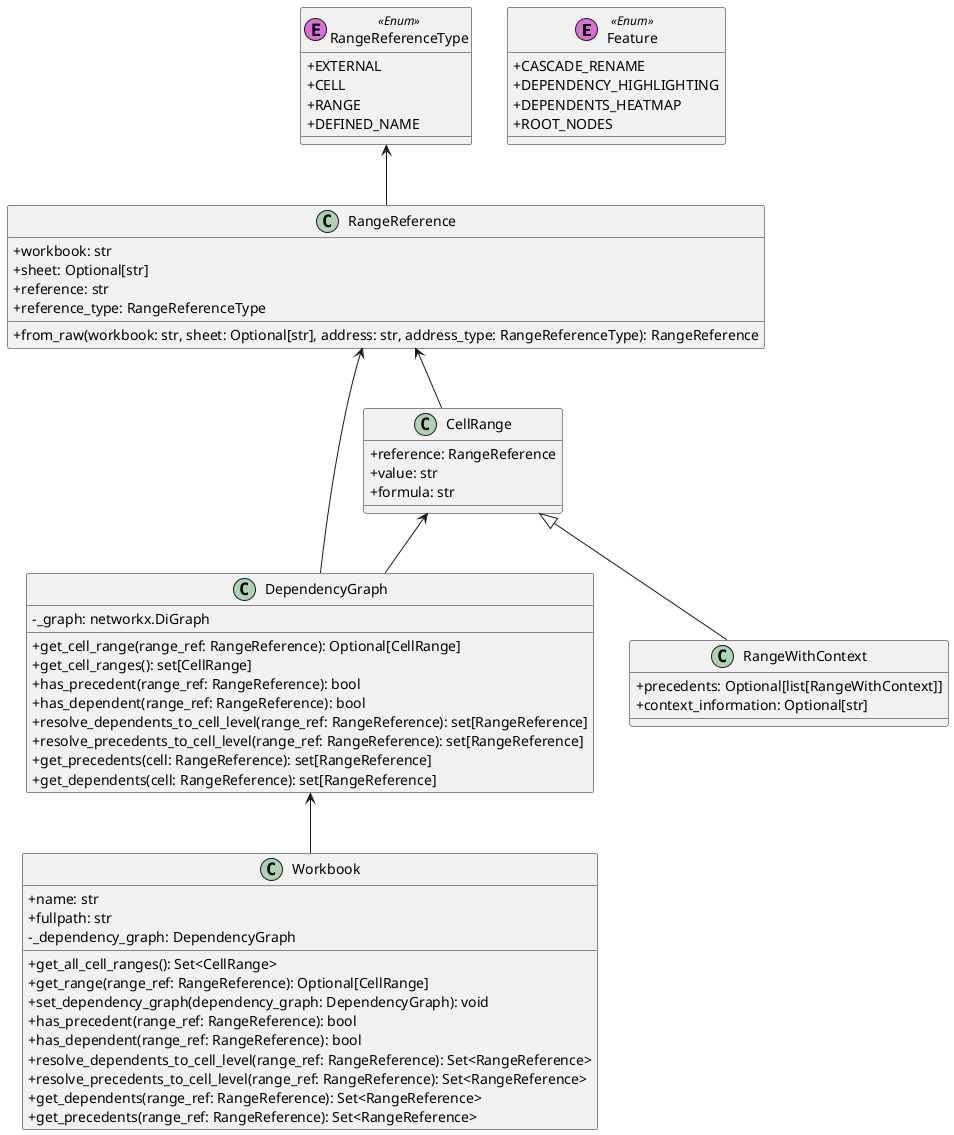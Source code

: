 @startuml
skinparam classAttributeIconSize 0

class Feature << (E,orchid) Enum >> {
    +CASCADE_RENAME
    +DEPENDENCY_HIGHLIGHTING
    +DEPENDENTS_HEATMAP
    +ROOT_NODES
}

class Workbook {
    +name: str
    +fullpath: str
    -_dependency_graph: DependencyGraph

    +get_all_cell_ranges(): Set<CellRange>
    +get_range(range_ref: RangeReference): Optional[CellRange]
    +set_dependency_graph(dependency_graph: DependencyGraph): void
    +has_precedent(range_ref: RangeReference): bool
    +has_dependent(range_ref: RangeReference): bool
    +resolve_dependents_to_cell_level(range_ref: RangeReference): Set<RangeReference>
    +resolve_precedents_to_cell_level(range_ref: RangeReference): Set<RangeReference>
    +get_dependents(range_ref: RangeReference): Set<RangeReference>
    +get_precedents(range_ref: RangeReference): Set<RangeReference>
}

class DependencyGraph {
    - _graph: networkx.DiGraph
    +get_cell_range(range_ref: RangeReference): Optional[CellRange]
    +get_cell_ranges(): set[CellRange]
    +has_precedent(range_ref: RangeReference): bool
    +has_dependent(range_ref: RangeReference): bool
    +resolve_dependents_to_cell_level(range_ref: RangeReference): set[RangeReference]
    +resolve_precedents_to_cell_level(range_ref: RangeReference): set[RangeReference]
    +get_precedents(cell: RangeReference): set[RangeReference]
    +get_dependents(cell: RangeReference): set[RangeReference]
}

class CellRange {
   +reference: RangeReference
   +value: str
   +formula: str
}

class RangeReferenceType << (E,orchid) Enum >> {
    +EXTERNAL
    +CELL
    +RANGE
    +DEFINED_NAME
}

class RangeReference {
    +workbook: str
    +sheet: Optional[str]
    +reference: str
    +reference_type: RangeReferenceType
    +from_raw(workbook: str, sheet: Optional[str], address: str, address_type: RangeReferenceType): RangeReference
}

class RangeWithContext {
    +precedents: Optional[list[RangeWithContext]]
    +context_information: Optional[str]
}

CellRange <|-- RangeWithContext
CellRange -up-> RangeReference
DependencyGraph -up-> RangeReference
DependencyGraph -up-> CellRange

RangeReference -up-> RangeReferenceType
Workbook -up-> DependencyGraph

@enduml